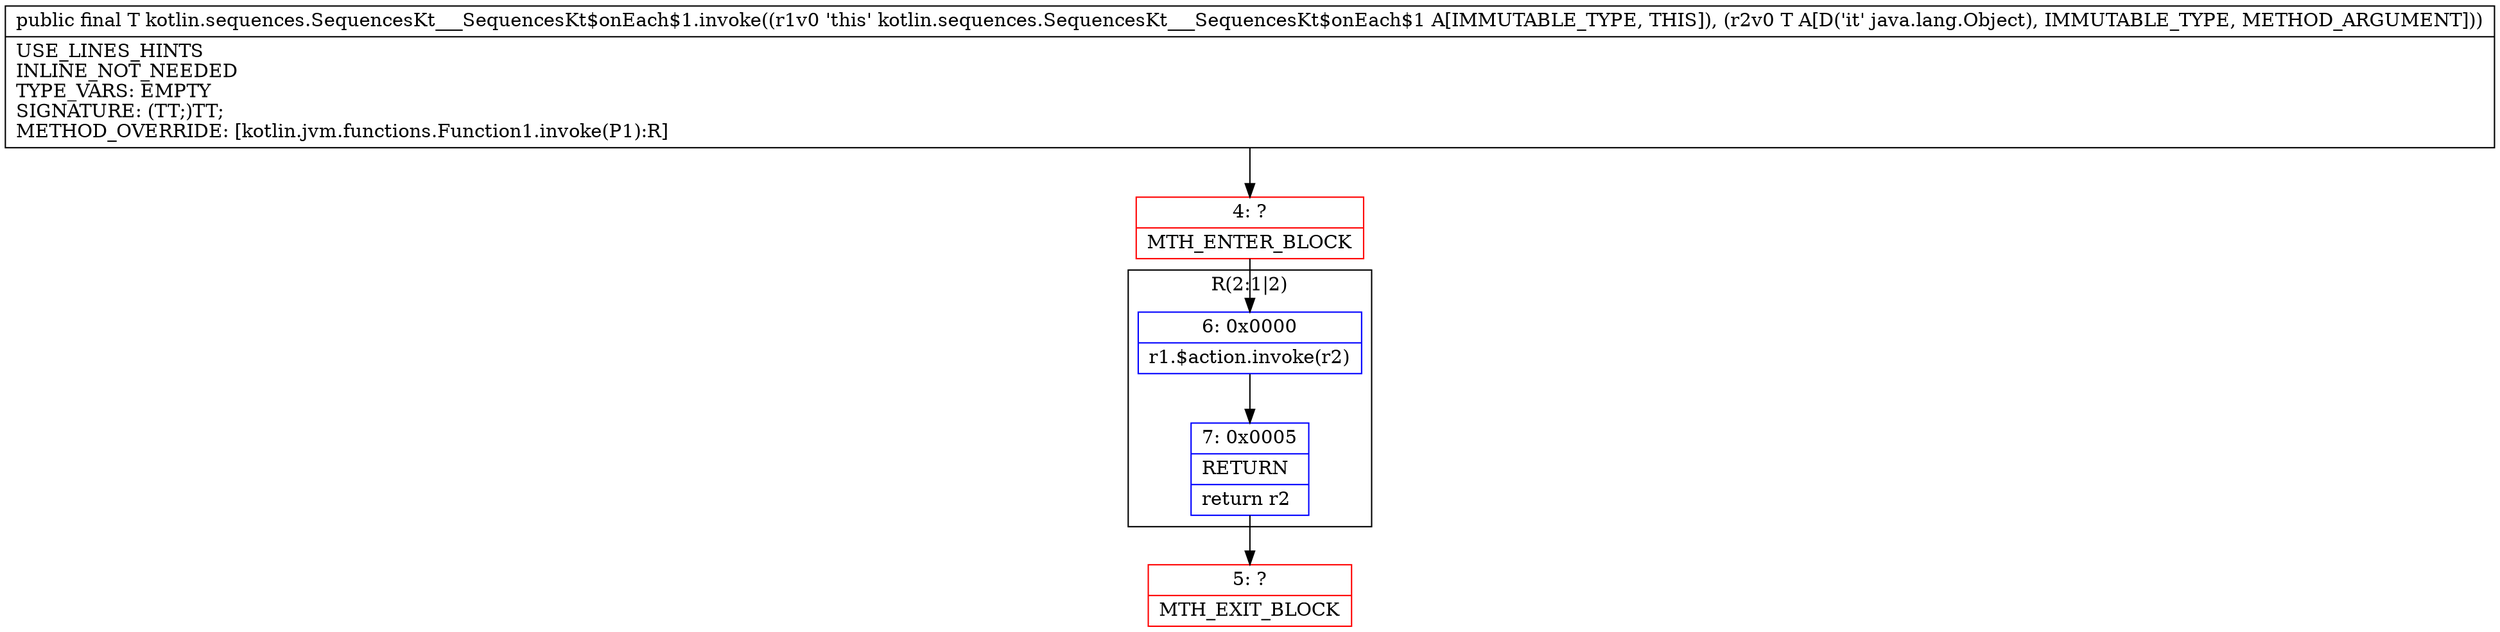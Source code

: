 digraph "CFG forkotlin.sequences.SequencesKt___SequencesKt$onEach$1.invoke(Ljava\/lang\/Object;)Ljava\/lang\/Object;" {
subgraph cluster_Region_1416946641 {
label = "R(2:1|2)";
node [shape=record,color=blue];
Node_6 [shape=record,label="{6\:\ 0x0000|r1.$action.invoke(r2)\l}"];
Node_7 [shape=record,label="{7\:\ 0x0005|RETURN\l|return r2\l}"];
}
Node_4 [shape=record,color=red,label="{4\:\ ?|MTH_ENTER_BLOCK\l}"];
Node_5 [shape=record,color=red,label="{5\:\ ?|MTH_EXIT_BLOCK\l}"];
MethodNode[shape=record,label="{public final T kotlin.sequences.SequencesKt___SequencesKt$onEach$1.invoke((r1v0 'this' kotlin.sequences.SequencesKt___SequencesKt$onEach$1 A[IMMUTABLE_TYPE, THIS]), (r2v0 T A[D('it' java.lang.Object), IMMUTABLE_TYPE, METHOD_ARGUMENT]))  | USE_LINES_HINTS\lINLINE_NOT_NEEDED\lTYPE_VARS: EMPTY\lSIGNATURE: (TT;)TT;\lMETHOD_OVERRIDE: [kotlin.jvm.functions.Function1.invoke(P1):R]\l}"];
MethodNode -> Node_4;Node_6 -> Node_7;
Node_7 -> Node_5;
Node_4 -> Node_6;
}

